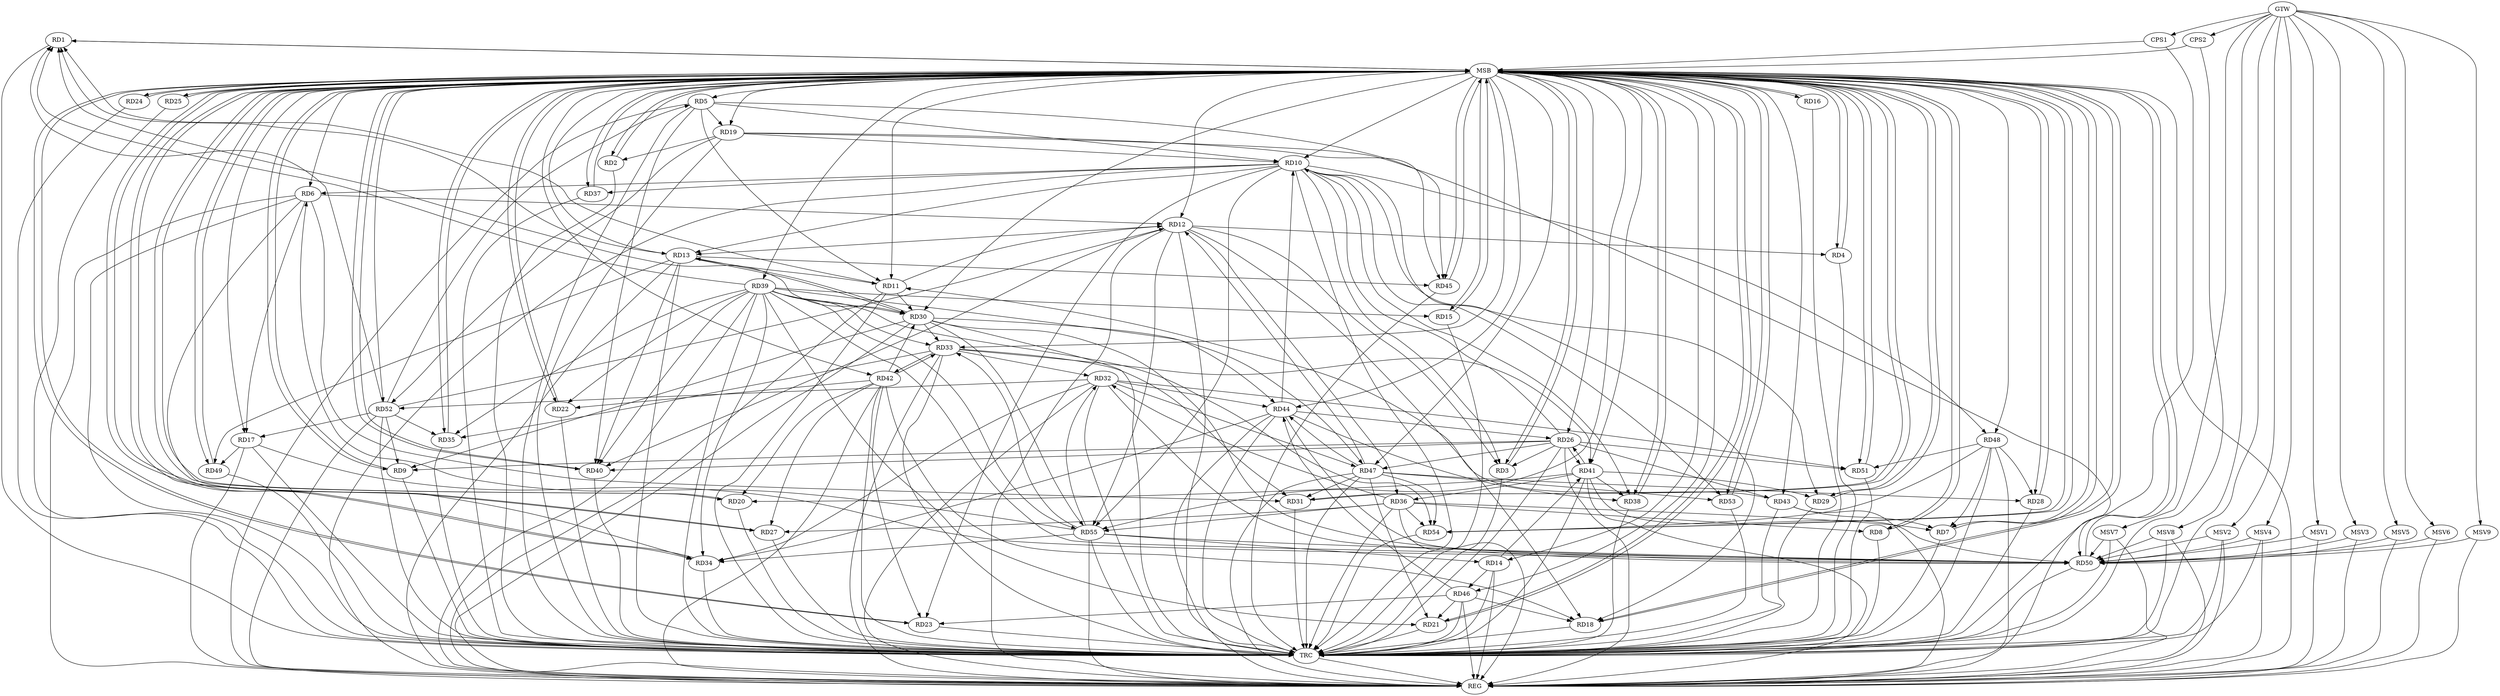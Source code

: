 strict digraph G {
  RD1 [ label="RD1" ];
  RD2 [ label="RD2" ];
  RD3 [ label="RD3" ];
  RD4 [ label="RD4" ];
  RD5 [ label="RD5" ];
  RD6 [ label="RD6" ];
  RD7 [ label="RD7" ];
  RD8 [ label="RD8" ];
  RD9 [ label="RD9" ];
  RD10 [ label="RD10" ];
  RD11 [ label="RD11" ];
  RD12 [ label="RD12" ];
  RD13 [ label="RD13" ];
  RD14 [ label="RD14" ];
  RD15 [ label="RD15" ];
  RD16 [ label="RD16" ];
  RD17 [ label="RD17" ];
  RD18 [ label="RD18" ];
  RD19 [ label="RD19" ];
  RD20 [ label="RD20" ];
  RD21 [ label="RD21" ];
  RD22 [ label="RD22" ];
  RD23 [ label="RD23" ];
  RD24 [ label="RD24" ];
  RD25 [ label="RD25" ];
  RD26 [ label="RD26" ];
  RD27 [ label="RD27" ];
  RD28 [ label="RD28" ];
  RD29 [ label="RD29" ];
  RD30 [ label="RD30" ];
  RD31 [ label="RD31" ];
  RD32 [ label="RD32" ];
  RD33 [ label="RD33" ];
  RD34 [ label="RD34" ];
  RD35 [ label="RD35" ];
  RD36 [ label="RD36" ];
  RD37 [ label="RD37" ];
  RD38 [ label="RD38" ];
  RD39 [ label="RD39" ];
  RD40 [ label="RD40" ];
  RD41 [ label="RD41" ];
  RD42 [ label="RD42" ];
  RD43 [ label="RD43" ];
  RD44 [ label="RD44" ];
  RD45 [ label="RD45" ];
  RD46 [ label="RD46" ];
  RD47 [ label="RD47" ];
  RD48 [ label="RD48" ];
  RD49 [ label="RD49" ];
  RD50 [ label="RD50" ];
  RD51 [ label="RD51" ];
  RD52 [ label="RD52" ];
  RD53 [ label="RD53" ];
  RD54 [ label="RD54" ];
  RD55 [ label="RD55" ];
  CPS1 [ label="CPS1" ];
  CPS2 [ label="CPS2" ];
  GTW [ label="GTW" ];
  REG [ label="REG" ];
  MSB [ label="MSB" ];
  TRC [ label="TRC" ];
  MSV1 [ label="MSV1" ];
  MSV2 [ label="MSV2" ];
  MSV3 [ label="MSV3" ];
  MSV4 [ label="MSV4" ];
  MSV5 [ label="MSV5" ];
  MSV6 [ label="MSV6" ];
  MSV7 [ label="MSV7" ];
  MSV8 [ label="MSV8" ];
  MSV9 [ label="MSV9" ];
  RD11 -> RD1;
  RD13 -> RD1;
  RD30 -> RD1;
  RD39 -> RD1;
  RD52 -> RD1;
  RD19 -> RD2;
  RD10 -> RD3;
  RD12 -> RD3;
  RD26 -> RD3;
  RD12 -> RD4;
  RD5 -> RD10;
  RD5 -> RD11;
  RD5 -> RD19;
  RD5 -> RD40;
  RD5 -> RD45;
  RD52 -> RD5;
  RD10 -> RD6;
  RD6 -> RD12;
  RD6 -> RD17;
  RD6 -> RD31;
  RD6 -> RD34;
  RD55 -> RD6;
  RD36 -> RD7;
  RD43 -> RD7;
  RD48 -> RD7;
  RD36 -> RD8;
  RD26 -> RD9;
  RD30 -> RD9;
  RD52 -> RD9;
  RD10 -> RD13;
  RD10 -> RD18;
  RD19 -> RD10;
  RD10 -> RD23;
  RD26 -> RD10;
  RD10 -> RD29;
  RD10 -> RD37;
  RD10 -> RD38;
  RD44 -> RD10;
  RD10 -> RD48;
  RD10 -> RD53;
  RD10 -> RD55;
  RD11 -> RD12;
  RD13 -> RD11;
  RD11 -> RD30;
  RD43 -> RD11;
  RD12 -> RD13;
  RD12 -> RD18;
  RD12 -> RD36;
  RD12 -> RD40;
  RD47 -> RD12;
  RD52 -> RD12;
  RD12 -> RD55;
  RD13 -> RD30;
  RD30 -> RD13;
  RD13 -> RD40;
  RD13 -> RD45;
  RD13 -> RD49;
  RD14 -> RD41;
  RD14 -> RD46;
  RD55 -> RD14;
  RD39 -> RD15;
  RD17 -> RD49;
  RD17 -> RD50;
  RD52 -> RD17;
  RD42 -> RD18;
  RD46 -> RD18;
  RD19 -> RD45;
  RD19 -> RD52;
  RD41 -> RD20;
  RD42 -> RD20;
  RD39 -> RD21;
  RD46 -> RD21;
  RD47 -> RD21;
  RD39 -> RD22;
  RD42 -> RD22;
  RD42 -> RD23;
  RD46 -> RD23;
  RD26 -> RD40;
  RD26 -> RD41;
  RD41 -> RD26;
  RD26 -> RD43;
  RD44 -> RD26;
  RD26 -> RD47;
  RD26 -> RD51;
  RD36 -> RD27;
  RD42 -> RD27;
  RD47 -> RD28;
  RD48 -> RD28;
  RD41 -> RD29;
  RD30 -> RD33;
  RD39 -> RD30;
  RD42 -> RD30;
  RD30 -> RD47;
  RD30 -> RD50;
  RD30 -> RD55;
  RD33 -> RD31;
  RD47 -> RD31;
  RD33 -> RD32;
  RD32 -> RD34;
  RD36 -> RD32;
  RD32 -> RD44;
  RD32 -> RD47;
  RD32 -> RD50;
  RD32 -> RD51;
  RD32 -> RD52;
  RD55 -> RD32;
  RD33 -> RD35;
  RD39 -> RD33;
  RD33 -> RD41;
  RD33 -> RD42;
  RD42 -> RD33;
  RD55 -> RD33;
  RD39 -> RD34;
  RD44 -> RD34;
  RD55 -> RD34;
  RD39 -> RD35;
  RD52 -> RD35;
  RD41 -> RD36;
  RD36 -> RD54;
  RD36 -> RD55;
  RD41 -> RD38;
  RD44 -> RD38;
  RD39 -> RD40;
  RD39 -> RD44;
  RD39 -> RD50;
  RD39 -> RD54;
  RD39 -> RD55;
  RD41 -> RD50;
  RD46 -> RD44;
  RD47 -> RD44;
  RD44 -> RD50;
  RD47 -> RD53;
  RD47 -> RD54;
  RD48 -> RD51;
  RD48 -> RD54;
  RD55 -> RD50;
  GTW -> CPS1;
  GTW -> CPS2;
  RD5 -> REG;
  RD6 -> REG;
  RD10 -> REG;
  RD11 -> REG;
  RD12 -> REG;
  RD13 -> REG;
  RD14 -> REG;
  RD17 -> REG;
  RD19 -> REG;
  RD26 -> REG;
  RD30 -> REG;
  RD32 -> REG;
  RD33 -> REG;
  RD36 -> REG;
  RD39 -> REG;
  RD41 -> REG;
  RD42 -> REG;
  RD43 -> REG;
  RD44 -> REG;
  RD46 -> REG;
  RD47 -> REG;
  RD48 -> REG;
  RD52 -> REG;
  RD55 -> REG;
  RD1 -> MSB;
  MSB -> RD9;
  MSB -> RD14;
  MSB -> RD17;
  MSB -> RD18;
  MSB -> RD31;
  MSB -> RD40;
  MSB -> RD41;
  MSB -> RD42;
  MSB -> RD51;
  MSB -> REG;
  RD2 -> MSB;
  MSB -> RD6;
  MSB -> RD15;
  MSB -> RD27;
  MSB -> RD50;
  RD3 -> MSB;
  MSB -> RD8;
  MSB -> RD19;
  MSB -> RD34;
  MSB -> RD38;
  MSB -> RD44;
  MSB -> RD47;
  MSB -> RD48;
  MSB -> RD54;
  RD4 -> MSB;
  MSB -> RD23;
  MSB -> RD52;
  MSB -> RD55;
  RD7 -> MSB;
  MSB -> RD12;
  MSB -> RD20;
  MSB -> RD25;
  MSB -> RD26;
  MSB -> RD35;
  MSB -> RD39;
  RD8 -> MSB;
  MSB -> RD5;
  MSB -> RD24;
  MSB -> RD49;
  RD9 -> MSB;
  RD15 -> MSB;
  MSB -> RD10;
  MSB -> RD21;
  MSB -> RD33;
  MSB -> RD43;
  MSB -> RD53;
  RD16 -> MSB;
  RD18 -> MSB;
  MSB -> RD22;
  MSB -> RD45;
  RD20 -> MSB;
  RD21 -> MSB;
  RD22 -> MSB;
  MSB -> RD37;
  RD23 -> MSB;
  MSB -> RD1;
  MSB -> RD29;
  RD24 -> MSB;
  MSB -> RD13;
  MSB -> RD46;
  RD25 -> MSB;
  RD27 -> MSB;
  RD28 -> MSB;
  MSB -> RD2;
  RD29 -> MSB;
  RD31 -> MSB;
  RD34 -> MSB;
  RD35 -> MSB;
  RD37 -> MSB;
  MSB -> RD4;
  RD38 -> MSB;
  MSB -> RD28;
  RD40 -> MSB;
  MSB -> RD7;
  RD45 -> MSB;
  RD49 -> MSB;
  RD50 -> MSB;
  MSB -> RD3;
  MSB -> RD11;
  RD51 -> MSB;
  RD53 -> MSB;
  RD54 -> MSB;
  CPS1 -> MSB;
  MSB -> RD30;
  CPS2 -> MSB;
  MSB -> RD16;
  RD1 -> TRC;
  RD2 -> TRC;
  RD3 -> TRC;
  RD4 -> TRC;
  RD5 -> TRC;
  RD6 -> TRC;
  RD7 -> TRC;
  RD8 -> TRC;
  RD9 -> TRC;
  RD10 -> TRC;
  RD11 -> TRC;
  RD12 -> TRC;
  RD13 -> TRC;
  RD14 -> TRC;
  RD15 -> TRC;
  RD16 -> TRC;
  RD17 -> TRC;
  RD18 -> TRC;
  RD19 -> TRC;
  RD20 -> TRC;
  RD21 -> TRC;
  RD22 -> TRC;
  RD23 -> TRC;
  RD24 -> TRC;
  RD25 -> TRC;
  RD26 -> TRC;
  RD27 -> TRC;
  RD28 -> TRC;
  RD29 -> TRC;
  RD30 -> TRC;
  RD31 -> TRC;
  RD32 -> TRC;
  RD33 -> TRC;
  RD34 -> TRC;
  RD35 -> TRC;
  RD36 -> TRC;
  RD37 -> TRC;
  RD38 -> TRC;
  RD39 -> TRC;
  RD40 -> TRC;
  RD41 -> TRC;
  RD42 -> TRC;
  RD43 -> TRC;
  RD44 -> TRC;
  RD45 -> TRC;
  RD46 -> TRC;
  RD47 -> TRC;
  RD48 -> TRC;
  RD49 -> TRC;
  RD50 -> TRC;
  RD51 -> TRC;
  RD52 -> TRC;
  RD53 -> TRC;
  RD54 -> TRC;
  RD55 -> TRC;
  CPS1 -> TRC;
  CPS2 -> TRC;
  GTW -> TRC;
  TRC -> REG;
  MSV1 -> RD50;
  MSV2 -> RD50;
  GTW -> MSV1;
  MSV1 -> REG;
  GTW -> MSV2;
  MSV2 -> REG;
  MSV2 -> TRC;
  MSV3 -> RD50;
  MSV4 -> RD50;
  MSV5 -> RD50;
  MSV6 -> RD50;
  MSV7 -> RD50;
  GTW -> MSV3;
  MSV3 -> REG;
  GTW -> MSV4;
  MSV4 -> REG;
  MSV4 -> TRC;
  GTW -> MSV5;
  MSV5 -> REG;
  GTW -> MSV6;
  MSV6 -> REG;
  GTW -> MSV7;
  MSV7 -> REG;
  MSV7 -> TRC;
  MSV8 -> RD50;
  MSV9 -> RD50;
  GTW -> MSV8;
  MSV8 -> REG;
  MSV8 -> TRC;
  GTW -> MSV9;
  MSV9 -> REG;
}
